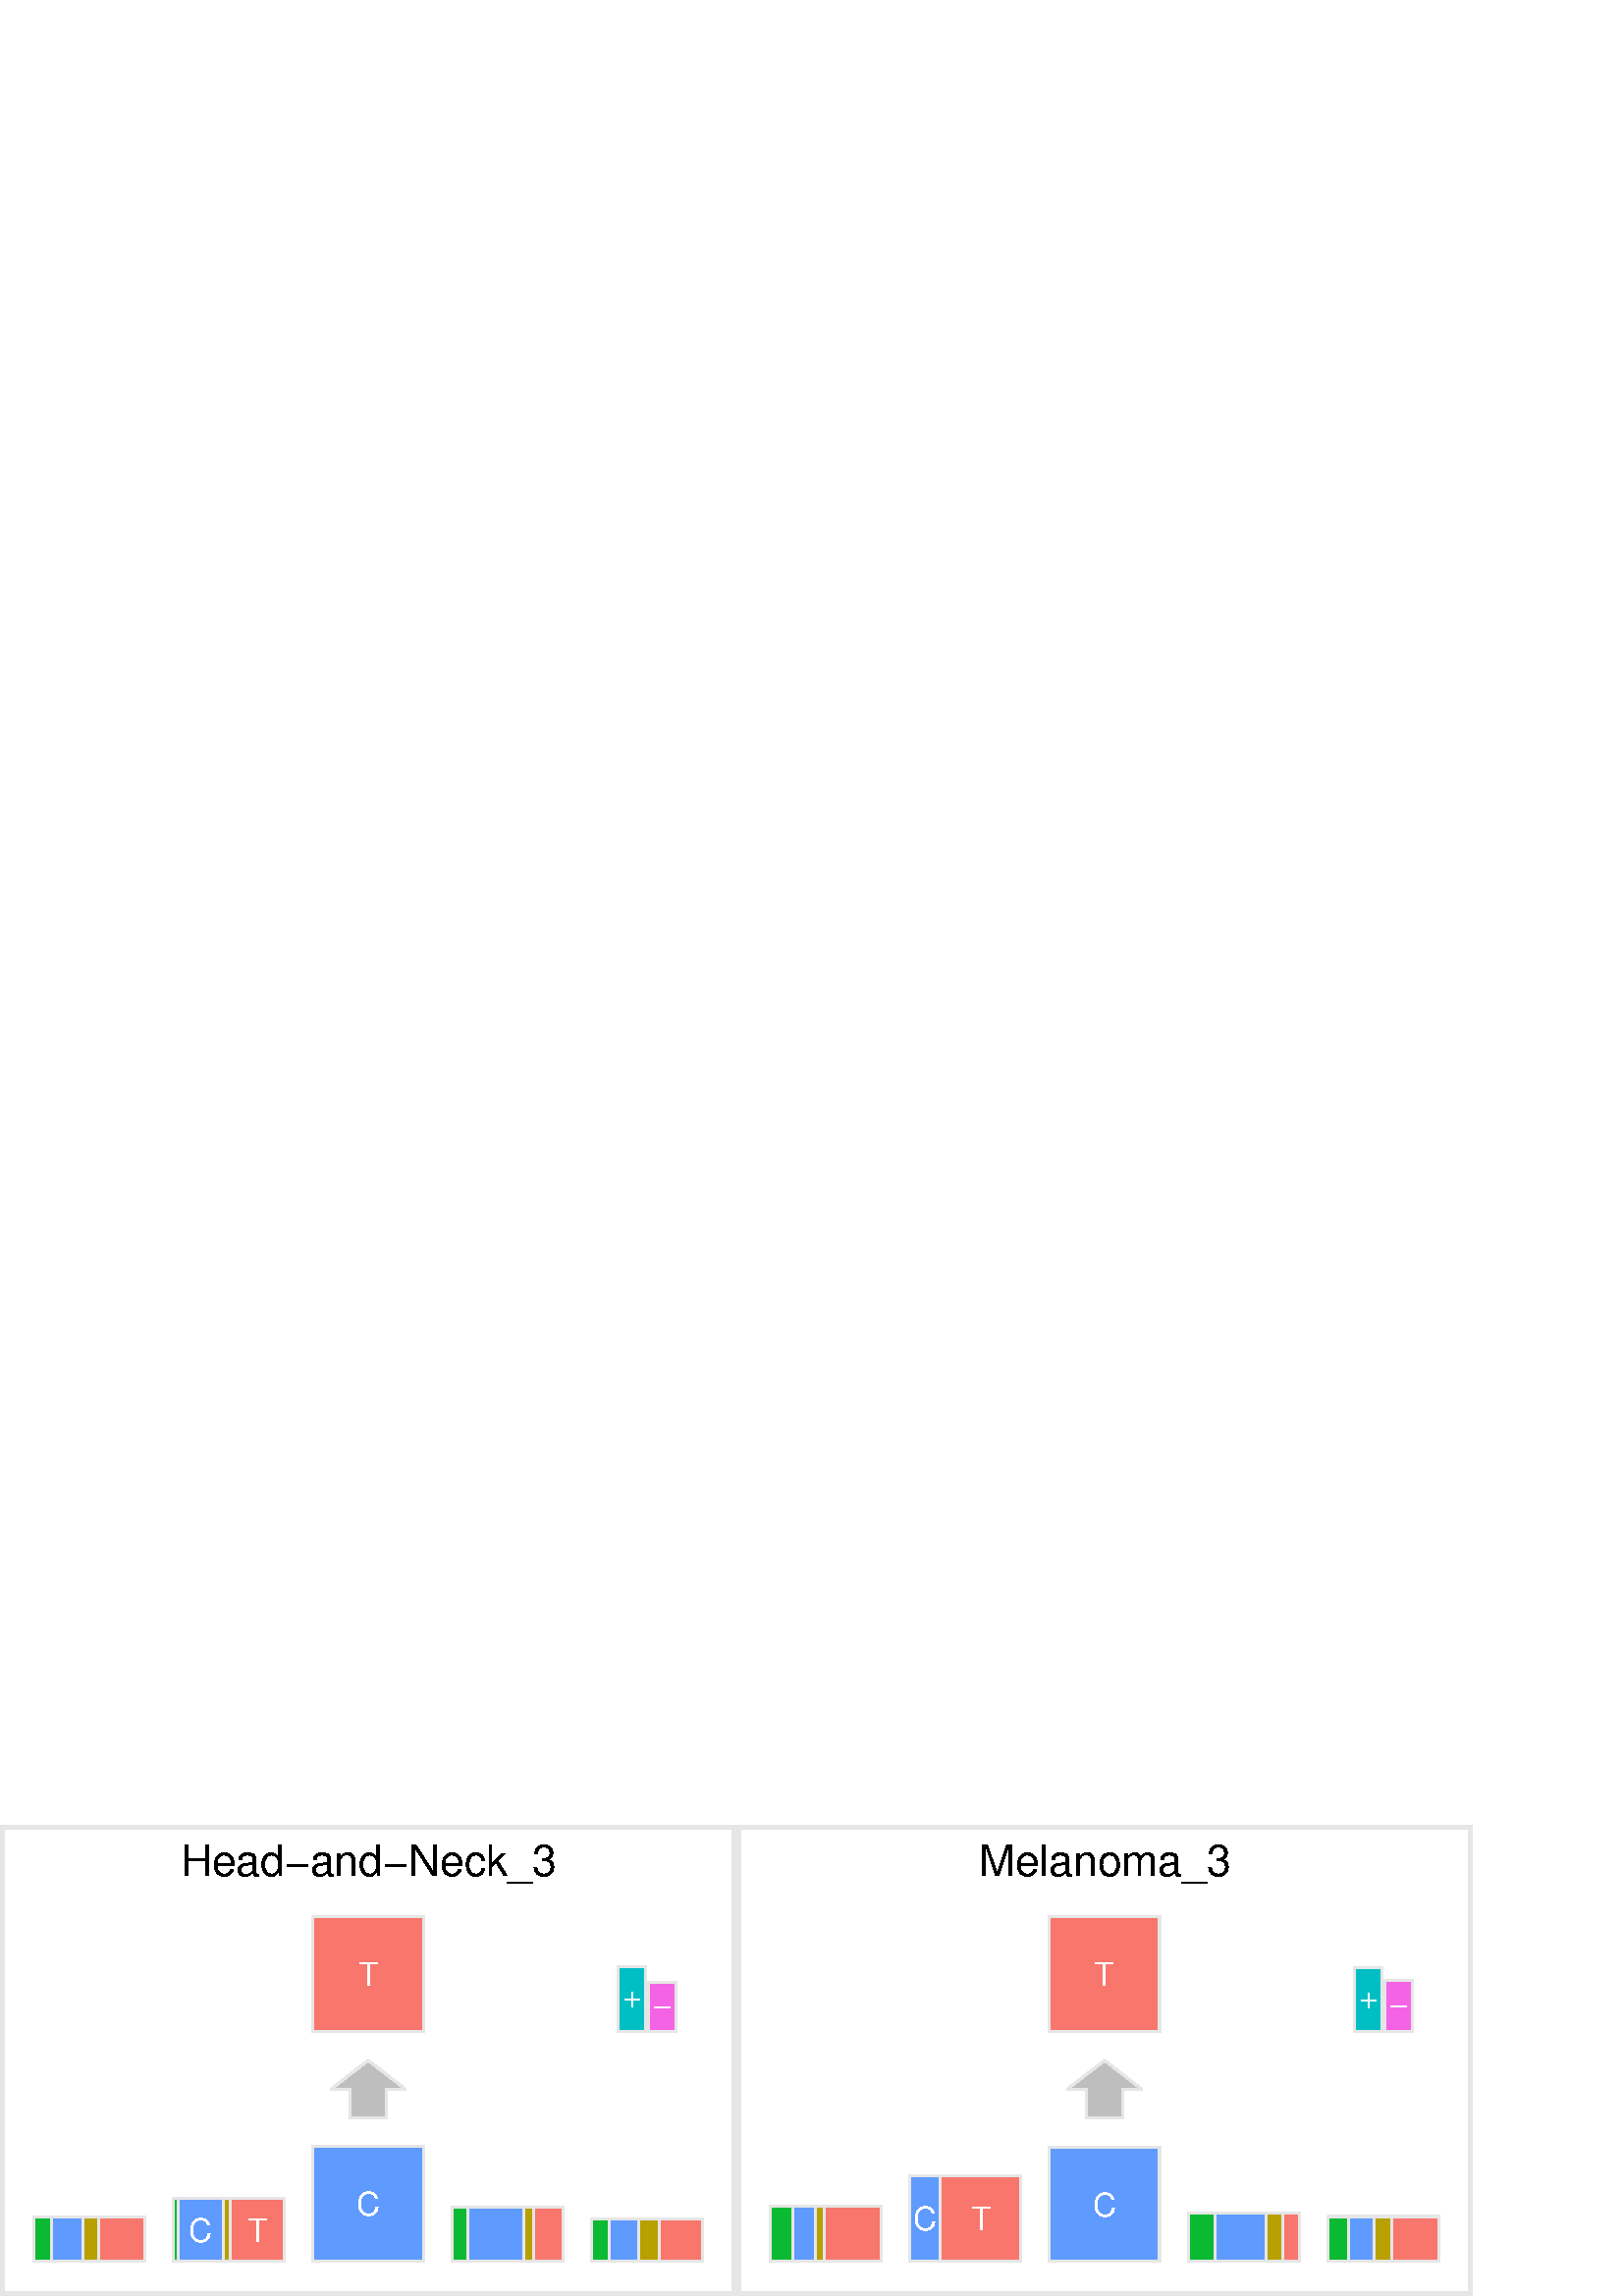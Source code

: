 %!PS-Adobe-3.0 EPSF-3.0
%%DocumentNeededResources: font Helvetica
%%+ font Helvetica-Bold
%%+ font Helvetica-Oblique
%%+ font Helvetica-BoldOblique
%%+ font Symbol
%%Pages: (atend)
%%BoundingBox: 0 0 540 173
%%EndComments
%%BeginProlog
/bp  { gs sRGB gs } def
% begin .ps.prolog
/gs  { gsave } bind def
/gr  { grestore } bind def
/ep  { showpage gr gr } bind def
/m   { moveto } bind def
/l  { rlineto } bind def
/np  { newpath } bind def
/cp  { closepath } bind def
/f   { fill } bind def
/o   { stroke } bind def
/c   { newpath 0 360 arc } bind def
/r   { 4 2 roll moveto 1 copy 3 -1 roll exch 0 exch rlineto 0 rlineto -1 mul 0 exch rlineto closepath } bind def
/p1  { stroke } bind def
/p2  { gsave bg fill grestore newpath } bind def
/p3  { gsave bg fill grestore stroke } bind def
/p6  { gsave bg eofill grestore newpath } bind def
/p7  { gsave bg eofill grestore stroke } bind def
/t   { 5 -2 roll moveto gsave rotate
       1 index stringwidth pop
       mul neg 0 rmoveto show grestore } bind def
/ta  { 4 -2 roll moveto gsave rotate show } bind def
/tb  { 2 -1 roll 0 rmoveto show } bind def
/cl  { grestore gsave newpath 3 index 3 index moveto 1 index
       4 -1 roll lineto  exch 1 index lineto lineto
       closepath clip newpath } bind def
/rgb { setrgbcolor } bind def
/s   { scalefont setfont } bind def
% end   .ps.prolog
/sRGB { [ /CIEBasedABC
          << /DecodeLMN
               [ { dup 0.039 le
                        {12.923 div}
                        {0.055 add 1.055 div 2.4 exp }
                     ifelse
                 } bind dup dup
               ]
             /MatrixLMN [0.412 0.213 0.019
                         0.358 0.715 0.119
                         0.18 0.072 0.95]
             /WhitePoint [0.951 1.0 1.089]
           >>
         ] setcolorspace } bind def
/srgb { setcolor } bind def
%%IncludeResource: font Helvetica
/Helvetica findfont
dup length dict begin
  {1 index /FID ne {def} {pop pop} ifelse} forall
  /Encoding ISOLatin1Encoding def
  currentdict
  end
/Font1 exch definefont pop
%%IncludeResource: font Helvetica-Bold
/Helvetica-Bold findfont
dup length dict begin
  {1 index /FID ne {def} {pop pop} ifelse} forall
  /Encoding ISOLatin1Encoding def
  currentdict
  end
/Font2 exch definefont pop
%%IncludeResource: font Helvetica-Oblique
/Helvetica-Oblique findfont
dup length dict begin
  {1 index /FID ne {def} {pop pop} ifelse} forall
  /Encoding ISOLatin1Encoding def
  currentdict
  end
/Font3 exch definefont pop
%%IncludeResource: font Helvetica-BoldOblique
/Helvetica-BoldOblique findfont
dup length dict begin
  {1 index /FID ne {def} {pop pop} ifelse} forall
  /Encoding ISOLatin1Encoding def
  currentdict
  end
/Font4 exch definefont pop
%%IncludeResource: font Symbol
/Symbol findfont
dup length dict begin
  {1 index /FID ne {def} {pop pop} ifelse} forall
  currentdict
  end
/Font5 exch definefont pop
%%EndProlog
%%Page: 1 1
bp
/bg { 0.902 0.902 0.902 srgb } def
0.00 0.00 540.00 172.80 r p2
0.00 0.00 270.00 172.80 cl
0.00 0.00 270.00 172.80 cl
/bg { 1 1 1 srgb } def
np
 2.05 2.11 m
265.90 0 l
0 168.58 l
-265.90 0 l
cp p2
/bg { 0 0.729 0.22 srgb } def
0.902 0.902 0.902 srgb
0.75 setlinewidth
[] 0 setdash
1 setlinecap
1 setlinejoin
10.00 setmiterlimit
np
 12.27 12.64 m
6.78 0 l
0 16.41 l
-6.78 0 l
cp p3
/bg { 0.38 0.612 1 srgb } def
np
 19.05 12.64 m
11.32 0 l
0 16.41 l
-11.32 0 l
cp p3
/bg { 0.718 0.624 0 srgb } def
np
 30.37 12.64 m
5.97 0 l
0 16.41 l
-5.97 0 l
cp p3
/bg { 0.973 0.463 0.427 srgb } def
np
 36.34 12.64 m
16.84 0 l
0 16.41 l
-16.84 0 l
cp p3
/bg { 0 0.729 0.22 srgb } def
np
 63.41 12.64 m
1.84 0 l
0 23.05 l
-1.84 0 l
cp p3
/bg { 0.38 0.612 1 srgb } def
np
 65.25 12.64 m
16.50 0 l
0 23.05 l
-16.50 0 l
cp p3
/Font1 findfont 12 s
1 1 1 srgb
73.50 19.86 (C) .5 0 t
/bg { 0.718 0.624 0 srgb } def
0.902 0.902 0.902 srgb
np
 81.75 12.64 m
2.75 0 l
0 23.05 l
-2.75 0 l
cp p3
/bg { 0.973 0.463 0.427 srgb } def
np
 84.50 12.64 m
19.82 0 l
0 23.05 l
-19.82 0 l
cp p3
1 1 1 srgb
94.41 19.86 (T) .5 0 t
/bg { 0 0.729 0.22 srgb } def
0.902 0.902 0.902 srgb
np
 114.55 12.64 m
0 0 l
0 42.15 l
0 0 l
cp p3
/bg { 0.38 0.612 1 srgb } def
np
 114.55 12.64 m
40.90 0 l
0 42.15 l
-40.90 0 l
cp p3
1 1 1 srgb
135.00 29.41 (C) .5 0 t
/bg { 0.718 0.624 0 srgb } def
0.902 0.902 0.902 srgb
np
 155.45 12.64 m
0 0 l
0 42.15 l
0 0 l
cp p3
/bg { 0.973 0.463 0.427 srgb } def
np
 155.45 12.64 m
0 0 l
0 42.15 l
0 0 l
cp p3
/bg { 0 0.729 0.22 srgb } def
np
 165.68 12.64 m
5.85 0 l
0 20.08 l
-5.85 0 l
cp p3
/bg { 0.38 0.612 1 srgb } def
np
 171.53 12.64 m
20.57 0 l
0 20.08 l
-20.57 0 l
cp p3
/bg { 0.718 0.624 0 srgb } def
np
 192.10 12.64 m
3.71 0 l
0 20.08 l
-3.71 0 l
cp p3
/bg { 0.973 0.463 0.427 srgb } def
np
 195.81 12.64 m
10.78 0 l
0 20.08 l
-10.78 0 l
cp p3
/bg { 0 0.729 0.22 srgb } def
np
 216.82 12.64 m
6.56 0 l
0 15.50 l
-6.56 0 l
cp p3
/bg { 0.38 0.612 1 srgb } def
np
 223.38 12.64 m
10.90 0 l
0 15.50 l
-10.90 0 l
cp p3
/bg { 0.718 0.624 0 srgb } def
np
 234.28 12.64 m
7.50 0 l
0 15.50 l
-7.50 0 l
cp p3
/bg { 0.973 0.463 0.427 srgb } def
np
 241.78 12.64 m
15.95 0 l
0 15.50 l
-15.95 0 l
cp p3
/bg { 0 0.729 0.22 srgb } def
np
 114.55 96.94 m
0 0 l
0 0 l
0 0 l
cp p3
/bg { 0.38 0.612 1 srgb } def
np
 114.55 96.94 m
0 0 l
0 0 l
0 0 l
cp p3
/bg { 0.718 0.624 0 srgb } def
np
 114.55 96.94 m
0 0 l
0 0 l
0 0 l
cp p3
/bg { 0.973 0.463 0.427 srgb } def
np
 114.55 96.94 m
0 0 l
0 0 l
0 0 l
cp p3
/bg { 0 0.729 0.22 srgb } def
np
 114.55 96.94 m
40.90 0 l
0 0.20 l
-40.90 0 l
cp p3
/bg { 0.38 0.612 1 srgb } def
np
 114.55 97.14 m
40.90 0 l
0 0 l
-40.90 0 l
cp p3
/bg { 0.718 0.624 0 srgb } def
np
 114.55 97.14 m
40.90 0 l
0 0 l
-40.90 0 l
cp p3
/bg { 0.973 0.463 0.427 srgb } def
np
 114.55 97.14 m
40.90 0 l
0 41.94 l
-40.90 0 l
cp p3
1 1 1 srgb
135.00 113.80 (T) .5 0 t
/bg { 0 0.729 0.22 srgb } def
0.902 0.902 0.902 srgb
np
 155.45 96.94 m
0 0 l
0 0 l
0 0 l
cp p3
/bg { 0.38 0.612 1 srgb } def
np
 155.45 96.94 m
0 0 l
0 0 l
0 0 l
cp p3
/bg { 0.718 0.624 0 srgb } def
np
 155.45 96.94 m
0 0 l
0 0 l
0 0 l
cp p3
/bg { 0.973 0.463 0.427 srgb } def
np
 155.45 96.94 m
0 0 l
0 0 l
0 0 l
cp p3
/bg { 0 0.729 0.22 srgb } def
np
 155.45 96.94 m
0 0 l
0 0 l
0 0 l
cp p3
/bg { 0.38 0.612 1 srgb } def
np
 155.45 96.94 m
0 0 l
0 42.14 l
0 0 l
cp p3
/bg { 0.718 0.624 0 srgb } def
np
 155.45 139.08 m
0 0 l
0 0 l
0 0 l
cp p3
/bg { 0.973 0.463 0.427 srgb } def
np
 155.45 139.08 m
0 0 l
0 0 l
0 0 l
cp p3
/bg { 0.745 0.745 0.745 srgb } def
np
 128.18 65.33 m
13.64 0 l
0 10.53 l
6.82 0 l
-13.64 10.54 l
-13.64 -10.54 l
6.82 0 l
0 -10.53 l
cp p3
/bg { 0 0.749 0.769 srgb } def
np
 226.64 96.94 m
10.22 0 l
0 23.90 l
-10.22 0 l
cp p3
1 1 1 srgb
231.75 105.86 (+) .5 0 t
/bg { 0.961 0.392 0.89 srgb } def
0.902 0.902 0.902 srgb
np
 237.68 96.94 m
10.23 0 l
0 18.24 l
-10.23 0 l
cp p3
1 1 1 srgb
242.80 103.03 (-) .5 0 t
0.00 0.00 540.00 172.80 cl
/Font1 findfont 16 s
0 0 0 srgb
135.00 154.08 (Head-and-Neck_3) .5 0 t
270.00 0.00 540.00 172.80 cl
270.00 0.00 540.00 172.80 cl
/bg { 1 1 1 srgb } def
np
 272.05 2.11 m
265.90 0 l
0 168.58 l
-265.90 0 l
cp p2
/bg { 0 0.729 0.22 srgb } def
0.902 0.902 0.902 srgb
0.75 setlinewidth
[] 0 setdash
1 setlinecap
1 setlinejoin
10.00 setmiterlimit
np
 282.27 12.64 m
8.47 0 l
0 20.29 l
-8.47 0 l
cp p3
/bg { 0.38 0.612 1 srgb } def
np
 290.74 12.64 m
8.22 0 l
0 20.29 l
-8.22 0 l
cp p3
/bg { 0.718 0.624 0 srgb } def
np
 298.96 12.64 m
3.15 0 l
0 20.29 l
-3.15 0 l
cp p3
/bg { 0.973 0.463 0.427 srgb } def
np
 302.11 12.64 m
21.07 0 l
0 20.29 l
-21.07 0 l
cp p3
/bg { 0 0.729 0.22 srgb } def
np
 333.41 12.64 m
0 0 l
0 31.32 l
0 0 l
cp p3
/bg { 0.38 0.612 1 srgb } def
np
 333.41 12.64 m
11.39 0 l
0 31.32 l
-11.39 0 l
cp p3
/Font1 findfont 12 s
1 1 1 srgb
339.11 23.99 (C) .5 0 t
/bg { 0.718 0.624 0 srgb } def
0.902 0.902 0.902 srgb
np
 344.80 12.64 m
0 0 l
0 31.32 l
0 0 l
cp p3
/bg { 0.973 0.463 0.427 srgb } def
np
 344.80 12.64 m
29.52 0 l
0 31.32 l
-29.52 0 l
cp p3
1 1 1 srgb
359.56 23.99 (T) .5 0 t
/bg { 0 0.729 0.22 srgb } def
0.902 0.902 0.902 srgb
np
 384.55 12.64 m
0 0 l
0 41.83 l
0 0 l
cp p3
/bg { 0.38 0.612 1 srgb } def
np
 384.55 12.64 m
40.59 0 l
0 41.83 l
-40.59 0 l
cp p3
1 1 1 srgb
404.84 29.25 (C) .5 0 t
/bg { 0.718 0.624 0 srgb } def
0.902 0.902 0.902 srgb
np
 425.14 12.64 m
0 0 l
0 41.83 l
0 0 l
cp p3
/bg { 0.973 0.463 0.427 srgb } def
np
 425.14 12.64 m
0.31 0 l
0 41.83 l
-0.31 0 l
cp p3
/bg { 0 0.729 0.22 srgb } def
np
 435.68 12.64 m
9.72 0 l
0 17.68 l
-9.72 0 l
cp p3
/bg { 0.38 0.612 1 srgb } def
np
 445.40 12.64 m
18.77 0 l
0 17.68 l
-18.77 0 l
cp p3
/bg { 0.718 0.624 0 srgb } def
np
 464.17 12.64 m
6.21 0 l
0 17.68 l
-6.21 0 l
cp p3
/bg { 0.973 0.463 0.427 srgb } def
np
 470.38 12.64 m
6.21 0 l
0 17.68 l
-6.21 0 l
cp p3
/bg { 0 0.729 0.22 srgb } def
np
 486.82 12.64 m
7.64 0 l
0 16.52 l
-7.64 0 l
cp p3
/bg { 0.38 0.612 1 srgb } def
np
 494.46 12.64 m
9.52 0 l
0 16.52 l
-9.52 0 l
cp p3
/bg { 0.718 0.624 0 srgb } def
np
 503.98 12.64 m
6.17 0 l
0 16.52 l
-6.17 0 l
cp p3
/bg { 0.973 0.463 0.427 srgb } def
np
 510.15 12.64 m
17.58 0 l
0 16.52 l
-17.58 0 l
cp p3
/bg { 0 0.729 0.22 srgb } def
np
 384.55 96.94 m
0 0 l
0 0 l
0 0 l
cp p3
/bg { 0.38 0.612 1 srgb } def
np
 384.55 96.94 m
0 0 l
0 0 l
0 0 l
cp p3
/bg { 0.718 0.624 0 srgb } def
np
 384.55 96.94 m
0 0 l
0 0 l
0 0 l
cp p3
/bg { 0.973 0.463 0.427 srgb } def
np
 384.55 96.94 m
0 0 l
0 0 l
0 0 l
cp p3
/bg { 0 0.729 0.22 srgb } def
np
 384.55 96.94 m
40.59 0 l
0 0.22 l
-40.59 0 l
cp p3
/bg { 0.38 0.612 1 srgb } def
np
 384.55 97.16 m
40.59 0 l
0 0 l
-40.59 0 l
cp p3
/bg { 0.718 0.624 0 srgb } def
np
 384.55 97.16 m
40.59 0 l
0 0.01 l
-40.59 0 l
cp p3
/bg { 0.973 0.463 0.427 srgb } def
np
 384.55 97.17 m
40.59 0 l
0 41.91 l
-40.59 0 l
cp p3
1 1 1 srgb
404.84 113.82 (T) .5 0 t
/bg { 0 0.729 0.22 srgb } def
0.902 0.902 0.902 srgb
np
 425.14 96.94 m
0 0 l
0 0 l
0 0 l
cp p3
/bg { 0.38 0.612 1 srgb } def
np
 425.14 96.94 m
0 0 l
0 0 l
0 0 l
cp p3
/bg { 0.718 0.624 0 srgb } def
np
 425.14 96.94 m
0 0 l
0 0 l
0 0 l
cp p3
/bg { 0.973 0.463 0.427 srgb } def
np
 425.14 96.94 m
0 0 l
0 0 l
0 0 l
cp p3
/bg { 0 0.729 0.22 srgb } def
np
 425.14 96.94 m
0.31 0 l
0 14.68 l
-0.31 0 l
cp p3
/bg { 0.38 0.612 1 srgb } def
np
 425.14 111.62 m
0.31 0 l
0 27.46 l
-0.31 0 l
cp p3
/bg { 0.718 0.624 0 srgb } def
np
 425.14 139.08 m
0.31 0 l
0 0 l
-0.31 0 l
cp p3
/bg { 0.973 0.463 0.427 srgb } def
np
 425.14 139.08 m
0.31 0 l
0 0 l
-0.31 0 l
cp p3
/bg { 0.745 0.745 0.745 srgb } def
np
 398.18 65.33 m
13.64 0 l
0 10.53 l
6.82 0 l
-13.64 10.54 l
-13.64 -10.54 l
6.82 0 l
0 -10.53 l
cp p3
/bg { 0 0.749 0.769 srgb } def
np
 496.64 96.94 m
10.22 0 l
0 23.46 l
-10.22 0 l
cp p3
1 1 1 srgb
501.75 105.64 (+) .5 0 t
/bg { 0.961 0.392 0.89 srgb } def
0.902 0.902 0.902 srgb
np
 507.68 96.94 m
10.23 0 l
0 18.68 l
-10.23 0 l
cp p3
1 1 1 srgb
512.80 103.25 (-) .5 0 t
0.00 0.00 540.00 172.80 cl
/Font1 findfont 16 s
0 0 0 srgb
405.00 154.08 (Melanoma_3) .5 0 t
ep
%%Trailer
%%Pages: 1
%%EOF
